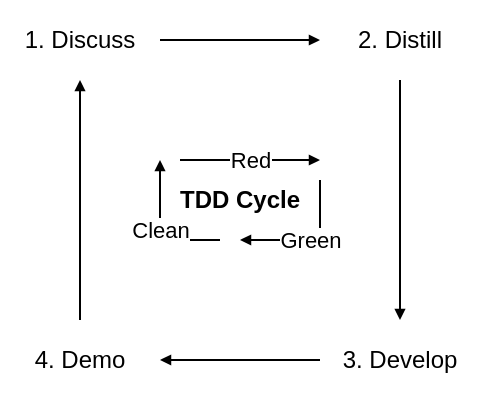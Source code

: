 <mxfile>
    <diagram id="T9uuaTeBy4bPSP1g8a4x" name="Page-1">
        <mxGraphModel dx="573" dy="349" grid="1" gridSize="10" guides="1" tooltips="1" connect="1" arrows="1" fold="1" page="1" pageScale="1" pageWidth="827" pageHeight="1169" background="#FFFFFF" math="0" shadow="0">
            <root>
                <mxCell id="0"/>
                <mxCell id="1" parent="0"/>
                <mxCell id="145" style="edgeStyle=none;html=1;exitX=1;exitY=0.5;exitDx=0;exitDy=0;entryX=0;entryY=0.5;entryDx=0;entryDy=0;endArrow=block;endFill=1;startSize=3;endSize=3;" edge="1" parent="1" source="141" target="142">
                    <mxGeometry relative="1" as="geometry"/>
                </mxCell>
                <mxCell id="141" value="1. Discuss" style="rounded=0;whiteSpace=wrap;html=1;strokeColor=none;fillColor=none;" vertex="1" parent="1">
                    <mxGeometry x="200" y="80" width="80" height="40" as="geometry"/>
                </mxCell>
                <mxCell id="146" style="edgeStyle=none;html=1;exitX=0.5;exitY=1;exitDx=0;exitDy=0;entryX=0.5;entryY=0;entryDx=0;entryDy=0;endArrow=block;endFill=1;startSize=3;endSize=3;" edge="1" parent="1" source="142" target="143">
                    <mxGeometry relative="1" as="geometry"/>
                </mxCell>
                <mxCell id="142" value="2. Distill" style="rounded=0;whiteSpace=wrap;html=1;strokeColor=none;fillColor=none;" vertex="1" parent="1">
                    <mxGeometry x="360" y="80" width="80" height="40" as="geometry"/>
                </mxCell>
                <mxCell id="147" style="edgeStyle=none;html=1;exitX=0;exitY=0.5;exitDx=0;exitDy=0;entryX=1;entryY=0.5;entryDx=0;entryDy=0;endArrow=block;endFill=1;startSize=3;endSize=3;" edge="1" parent="1" source="143" target="144">
                    <mxGeometry relative="1" as="geometry"/>
                </mxCell>
                <mxCell id="143" value="3. Develop" style="rounded=0;whiteSpace=wrap;html=1;strokeColor=none;fillColor=none;" vertex="1" parent="1">
                    <mxGeometry x="360" y="240" width="80" height="40" as="geometry"/>
                </mxCell>
                <mxCell id="148" style="edgeStyle=none;html=1;exitX=0.5;exitY=0;exitDx=0;exitDy=0;entryX=0.5;entryY=1;entryDx=0;entryDy=0;endArrow=block;endFill=1;startSize=3;endSize=3;" edge="1" parent="1" source="144" target="141">
                    <mxGeometry relative="1" as="geometry"/>
                </mxCell>
                <mxCell id="144" value="4. Demo" style="rounded=0;whiteSpace=wrap;html=1;strokeColor=none;fillColor=none;" vertex="1" parent="1">
                    <mxGeometry x="200" y="240" width="80" height="40" as="geometry"/>
                </mxCell>
                <mxCell id="154" value="" style="group" vertex="1" connectable="0" parent="1">
                    <mxGeometry x="280" y="160" width="80" height="40" as="geometry"/>
                </mxCell>
                <mxCell id="149" value="&lt;b&gt;TDD Cycle&lt;/b&gt;" style="rounded=0;whiteSpace=wrap;html=1;strokeColor=none;fillColor=none;" vertex="1" parent="154">
                    <mxGeometry width="80" height="40" as="geometry"/>
                </mxCell>
                <mxCell id="150" value="Red" style="endArrow=block;html=1;startSize=3;endSize=3;entryX=1;entryY=0;entryDx=0;entryDy=0;endFill=1;" edge="1" parent="154" target="149">
                    <mxGeometry width="50" height="50" relative="1" as="geometry">
                        <mxPoint x="10" as="sourcePoint"/>
                        <mxPoint x="70" y="10" as="targetPoint"/>
                    </mxGeometry>
                </mxCell>
                <mxCell id="151" value="Green" style="endArrow=block;html=1;startSize=3;endSize=3;exitX=1;exitY=0.25;exitDx=0;exitDy=0;endFill=1;entryX=0.5;entryY=1;entryDx=0;entryDy=0;rounded=0;" edge="1" parent="154" source="149" target="149">
                    <mxGeometry width="50" height="50" relative="1" as="geometry">
                        <mxPoint x="10" y="10" as="sourcePoint"/>
                        <mxPoint x="50" y="40" as="targetPoint"/>
                        <Array as="points">
                            <mxPoint x="80" y="40"/>
                        </Array>
                    </mxGeometry>
                </mxCell>
                <mxCell id="152" value="Clean" style="endArrow=block;html=1;startSize=3;endSize=3;entryX=0;entryY=0;entryDx=0;entryDy=0;endFill=1;rounded=0;" edge="1" parent="154" target="149">
                    <mxGeometry width="50" height="50" relative="1" as="geometry">
                        <mxPoint x="30" y="40" as="sourcePoint"/>
                        <mxPoint x="50" y="50" as="targetPoint"/>
                        <Array as="points">
                            <mxPoint y="40"/>
                        </Array>
                    </mxGeometry>
                </mxCell>
            </root>
        </mxGraphModel>
    </diagram>
</mxfile>
